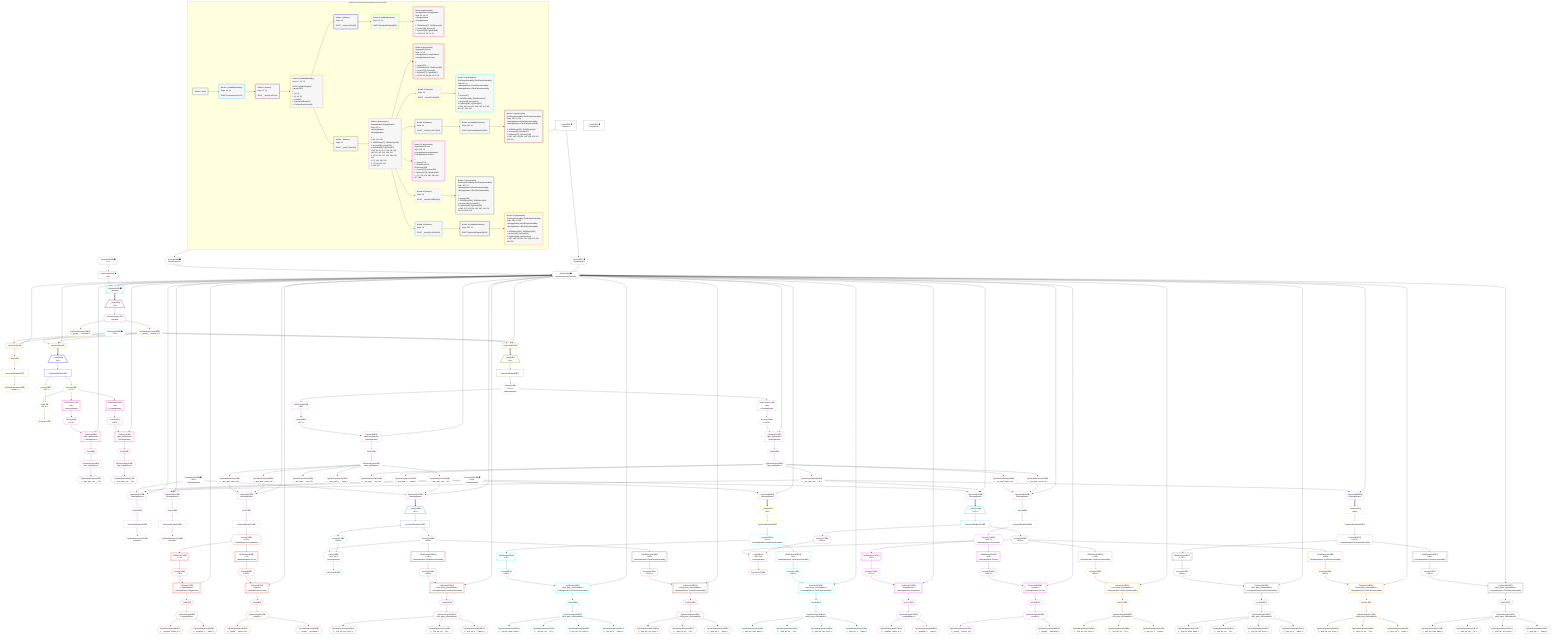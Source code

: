 %%{init: {'themeVariables': { 'fontSize': '12px'}}}%%
graph TD
    classDef path fill:#eee,stroke:#000,color:#000
    classDef plan fill:#fff,stroke-width:1px,color:#000
    classDef itemplan fill:#fff,stroke-width:2px,color:#000
    classDef unbatchedplan fill:#dff,stroke-width:1px,color:#000
    classDef sideeffectplan fill:#fcc,stroke-width:2px,color:#000
    classDef bucket fill:#f6f6f6,color:#000,stroke-width:2px,text-align:left


    %% plan dependencies
    Object13{{"Object[13∈0] ➊<br />ᐸ{pgSettings,withPgClient}ᐳ"}}:::plan
    Access11{{"Access[11∈0] ➊<br />ᐸ2.pgSettingsᐳ"}}:::plan
    Access12{{"Access[12∈0] ➊<br />ᐸ2.withPgClientᐳ"}}:::plan
    Access11 & Access12 --> Object13
    __Value2["__Value[2∈0] ➊<br />ᐸcontextᐳ"]:::plan
    __Value2 --> Access11
    __Value2 --> Access12
    Connection14{{"Connection[14∈0] ➊<br />ᐸ10ᐳ"}}:::plan
    Constant251{{"Constant[251∈0] ➊<br />ᐸ4ᐳ"}}:::plan
    Constant251 --> Connection14
    __Value4["__Value[4∈0] ➊<br />ᐸrootValueᐳ"]:::plan
    PgSelect15[["PgSelect[15∈1] ➊<br />ᐸpeopleᐳ"]]:::plan
    Object13 & Connection14 --> PgSelect15
    Connection24{{"Connection[24∈1] ➊<br />ᐸ20ᐳ"}}:::plan
    __Item16[/"__Item[16∈2]<br />ᐸ15ᐳ"\]:::itemplan
    PgSelect15 ==> __Item16
    PgSelectSingle17{{"PgSelectSingle[17∈2]<br />ᐸpeopleᐳ"}}:::plan
    __Item16 --> PgSelectSingle17
    PgUnionAll25[["PgUnionAll[25∈3]"]]:::plan
    PgClassExpression18{{"PgClassExpression[18∈3]<br />ᐸ__people__.”person_id”ᐳ"}}:::plan
    Object13 & PgClassExpression18 & Connection24 --> PgUnionAll25
    PgUnionAll29[["PgUnionAll[29∈3]"]]:::plan
    Object13 & PgClassExpression18 & Connection24 --> PgUnionAll29
    PgUnionAll53[["PgUnionAll[53∈3]"]]:::plan
    Object13 & PgClassExpression18 & Connection24 --> PgUnionAll53
    PgSelectSingle17 --> PgClassExpression18
    PgClassExpression19{{"PgClassExpression[19∈3]<br />ᐸ__people__.”username”ᐳ"}}:::plan
    PgSelectSingle17 --> PgClassExpression19
    First26{{"First[26∈3]"}}:::plan
    PgUnionAll25 --> First26
    PgUnionAllSingle27["PgUnionAllSingle[27∈3]"]:::plan
    First26 --> PgUnionAllSingle27
    PgClassExpression28{{"PgClassExpression[28∈3]<br />ᐸcount(*)ᐳ"}}:::plan
    PgUnionAllSingle27 --> PgClassExpression28
    __Item30[/"__Item[30∈4]<br />ᐸ29ᐳ"\]:::itemplan
    PgUnionAll29 ==> __Item30
    PgUnionAllSingle31["PgUnionAllSingle[31∈4]"]:::plan
    __Item30 --> PgUnionAllSingle31
    List35{{"List[35∈5]<br />ᐸ33,34ᐳ"}}:::plan
    Access33{{"Access[33∈5]<br />ᐸ31.0ᐳ"}}:::plan
    Access34{{"Access[34∈5]<br />ᐸ31.1ᐳ"}}:::plan
    Access33 & Access34 --> List35
    PgCursor32{{"PgCursor[32∈5]"}}:::plan
    List35 --> PgCursor32
    PgUnionAllSingle31 --> Access33
    PgUnionAllSingle31 --> Access34
    PgSelect39[["PgSelect[39∈6]<br />ᐸaws_applicationsᐳ<br />ᐳAwsApplication"]]:::plan
    Access38{{"Access[38∈6]<br />ᐸ37.0ᐳ"}}:::plan
    Object13 & Access38 --> PgSelect39
    PgSelect48[["PgSelect[48∈6]<br />ᐸgcp_applicationsᐳ<br />ᐳGcpApplication"]]:::plan
    Access47{{"Access[47∈6]<br />ᐸ46.0ᐳ"}}:::plan
    Object13 & Access47 --> PgSelect48
    JSONParse37[["JSONParse[37∈6]<br />ᐸ34ᐳ<br />ᐳAwsApplication"]]:::plan
    Access34 --> JSONParse37
    JSONParse37 --> Access38
    First43{{"First[43∈6]"}}:::plan
    PgSelect39 --> First43
    PgSelectSingle44{{"PgSelectSingle[44∈6]<br />ᐸaws_applicationsᐳ"}}:::plan
    First43 --> PgSelectSingle44
    PgClassExpression45{{"PgClassExpression[45∈6]<br />ᐸ__aws_appl...ons__.”id”ᐳ"}}:::plan
    PgSelectSingle44 --> PgClassExpression45
    JSONParse46[["JSONParse[46∈6]<br />ᐸ34ᐳ<br />ᐳGcpApplication"]]:::plan
    Access34 --> JSONParse46
    JSONParse46 --> Access47
    First50{{"First[50∈6]"}}:::plan
    PgSelect48 --> First50
    PgSelectSingle51{{"PgSelectSingle[51∈6]<br />ᐸgcp_applicationsᐳ"}}:::plan
    First50 --> PgSelectSingle51
    PgClassExpression52{{"PgClassExpression[52∈6]<br />ᐸ__gcp_appl...ons__.”id”ᐳ"}}:::plan
    PgSelectSingle51 --> PgClassExpression52
    __Item54[/"__Item[54∈7]<br />ᐸ53ᐳ"\]:::itemplan
    PgUnionAll53 ==> __Item54
    PgUnionAllSingle55["PgUnionAllSingle[55∈7]"]:::plan
    __Item54 --> PgUnionAllSingle55
    PgUnionAll70[["PgUnionAll[70∈8]<br />ᐳAwsApplication"]]:::plan
    PgClassExpression68{{"PgClassExpression[68∈8]<br />ᐸ__aws_appl...person_id”ᐳ"}}:::plan
    PgClassExpression69{{"PgClassExpression[69∈8]<br />ᐸ__aws_appl...zation_id”ᐳ"}}:::plan
    Object13 & PgClassExpression68 & PgClassExpression69 --> PgUnionAll70
    PgUnionAll123[["PgUnionAll[123∈8]<br />ᐳAwsApplication"]]:::plan
    PgClassExpression66{{"PgClassExpression[66∈8]<br />ᐸ__aws_appl...ons__.”id”ᐳ"}}:::plan
    Connection122{{"Connection[122∈8] ➊<br />ᐸ120ᐳ<br />ᐳAwsApplication"}}:::plan
    Object13 & PgClassExpression66 & Connection122 --> PgUnionAll123
    PgUnionAll127[["PgUnionAll[127∈8]<br />ᐳAwsApplication"]]:::plan
    Object13 & PgClassExpression66 & Connection122 --> PgUnionAll127
    PgUnionAll166[["PgUnionAll[166∈8]<br />ᐳGcpApplication"]]:::plan
    PgClassExpression164{{"PgClassExpression[164∈8]<br />ᐸ__gcp_appl...person_id”ᐳ"}}:::plan
    PgClassExpression165{{"PgClassExpression[165∈8]<br />ᐸ__gcp_appl...zation_id”ᐳ"}}:::plan
    Object13 & PgClassExpression164 & PgClassExpression165 --> PgUnionAll166
    PgUnionAll219[["PgUnionAll[219∈8]<br />ᐳGcpApplication"]]:::plan
    PgClassExpression162{{"PgClassExpression[162∈8]<br />ᐸ__gcp_appl...ons__.”id”ᐳ"}}:::plan
    Connection218{{"Connection[218∈8] ➊<br />ᐸ216ᐳ<br />ᐳGcpApplication"}}:::plan
    Object13 & PgClassExpression162 & Connection218 --> PgUnionAll219
    PgUnionAll223[["PgUnionAll[223∈8]<br />ᐳGcpApplication"]]:::plan
    Object13 & PgClassExpression162 & Connection218 --> PgUnionAll223
    PgSelect59[["PgSelect[59∈8]<br />ᐸaws_applicationsᐳ<br />ᐳAwsApplication"]]:::plan
    Access58{{"Access[58∈8]<br />ᐸ57.0ᐳ"}}:::plan
    Object13 & Access58 --> PgSelect59
    PgUnionAll93[["PgUnionAll[93∈8]<br />ᐳAwsApplication"]]:::plan
    Object13 & PgClassExpression66 --> PgUnionAll93
    PgSelect157[["PgSelect[157∈8]<br />ᐸgcp_applicationsᐳ<br />ᐳGcpApplication"]]:::plan
    Access156{{"Access[156∈8]<br />ᐸ155.0ᐳ"}}:::plan
    Object13 & Access156 --> PgSelect157
    PgUnionAll189[["PgUnionAll[189∈8]<br />ᐳGcpApplication"]]:::plan
    Object13 & PgClassExpression162 --> PgUnionAll189
    Access56{{"Access[56∈8]<br />ᐸ55.1ᐳ<br />ᐳAwsApplication"}}:::plan
    PgUnionAllSingle55 --> Access56
    JSONParse57[["JSONParse[57∈8]<br />ᐸ56ᐳ"]]:::plan
    Access56 --> JSONParse57
    JSONParse57 --> Access58
    First63{{"First[63∈8]"}}:::plan
    PgSelect59 --> First63
    PgSelectSingle64{{"PgSelectSingle[64∈8]<br />ᐸaws_applicationsᐳ"}}:::plan
    First63 --> PgSelectSingle64
    PgClassExpression65{{"PgClassExpression[65∈8]<br />ᐸ__aws_appl..._.”aws_id”ᐳ"}}:::plan
    PgSelectSingle64 --> PgClassExpression65
    PgSelectSingle64 --> PgClassExpression66
    PgClassExpression67{{"PgClassExpression[67∈8]<br />ᐸ__aws_appl...s__.”name”ᐳ"}}:::plan
    PgSelectSingle64 --> PgClassExpression67
    PgSelectSingle64 --> PgClassExpression68
    PgSelectSingle64 --> PgClassExpression69
    First72{{"First[72∈8]"}}:::plan
    PgUnionAll70 --> First72
    PgUnionAllSingle73["PgUnionAllSingle[73∈8]"]:::plan
    First72 --> PgUnionAllSingle73
    First124{{"First[124∈8]"}}:::plan
    PgUnionAll123 --> First124
    PgUnionAllSingle125["PgUnionAllSingle[125∈8]"]:::plan
    First124 --> PgUnionAllSingle125
    PgClassExpression126{{"PgClassExpression[126∈8]<br />ᐸcount(*)ᐳ"}}:::plan
    PgUnionAllSingle125 --> PgClassExpression126
    JSONParse155[["JSONParse[155∈8]<br />ᐸ56ᐳ<br />ᐳGcpApplication"]]:::plan
    Access56 --> JSONParse155
    JSONParse155 --> Access156
    First159{{"First[159∈8]"}}:::plan
    PgSelect157 --> First159
    PgSelectSingle160{{"PgSelectSingle[160∈8]<br />ᐸgcp_applicationsᐳ"}}:::plan
    First159 --> PgSelectSingle160
    PgClassExpression161{{"PgClassExpression[161∈8]<br />ᐸ__gcp_appl..._.”gcp_id”ᐳ"}}:::plan
    PgSelectSingle160 --> PgClassExpression161
    PgSelectSingle160 --> PgClassExpression162
    PgClassExpression163{{"PgClassExpression[163∈8]<br />ᐸ__gcp_appl...s__.”name”ᐳ"}}:::plan
    PgSelectSingle160 --> PgClassExpression163
    PgSelectSingle160 --> PgClassExpression164
    PgSelectSingle160 --> PgClassExpression165
    First168{{"First[168∈8]"}}:::plan
    PgUnionAll166 --> First168
    PgUnionAllSingle169["PgUnionAllSingle[169∈8]"]:::plan
    First168 --> PgUnionAllSingle169
    First220{{"First[220∈8]"}}:::plan
    PgUnionAll219 --> First220
    PgUnionAllSingle221["PgUnionAllSingle[221∈8]"]:::plan
    First220 --> PgUnionAllSingle221
    PgClassExpression222{{"PgClassExpression[222∈8]<br />ᐸcount(*)ᐳ"}}:::plan
    PgUnionAllSingle221 --> PgClassExpression222
    PgSelect77[["PgSelect[77∈9]<br />ᐸorganizationsᐳ<br />ᐳAwsApplicationᐳOrganization"]]:::plan
    Access76{{"Access[76∈9]<br />ᐸ75.0ᐳ"}}:::plan
    Object13 & Access76 --> PgSelect77
    PgSelect87[["PgSelect[87∈9]<br />ᐸpeopleᐳ<br />ᐳAwsApplicationᐳPerson"]]:::plan
    Access86{{"Access[86∈9]<br />ᐸ85.0ᐳ"}}:::plan
    Object13 & Access86 --> PgSelect87
    Access74{{"Access[74∈9]<br />ᐸ73.1ᐳ<br />ᐳAwsApplicationᐳOrganization"}}:::plan
    PgUnionAllSingle73 --> Access74
    JSONParse75[["JSONParse[75∈9]<br />ᐸ74ᐳ"]]:::plan
    Access74 --> JSONParse75
    JSONParse75 --> Access76
    First81{{"First[81∈9]"}}:::plan
    PgSelect77 --> First81
    PgSelectSingle82{{"PgSelectSingle[82∈9]<br />ᐸorganizationsᐳ"}}:::plan
    First81 --> PgSelectSingle82
    PgClassExpression83{{"PgClassExpression[83∈9]<br />ᐸ__organiza...zation_id”ᐳ"}}:::plan
    PgSelectSingle82 --> PgClassExpression83
    PgClassExpression84{{"PgClassExpression[84∈9]<br />ᐸ__organiza...s__.”name”ᐳ"}}:::plan
    PgSelectSingle82 --> PgClassExpression84
    JSONParse85[["JSONParse[85∈9]<br />ᐸ74ᐳ<br />ᐳAwsApplicationᐳPerson"]]:::plan
    Access74 --> JSONParse85
    JSONParse85 --> Access86
    First89{{"First[89∈9]"}}:::plan
    PgSelect87 --> First89
    PgSelectSingle90{{"PgSelectSingle[90∈9]<br />ᐸpeopleᐳ"}}:::plan
    First89 --> PgSelectSingle90
    PgClassExpression91{{"PgClassExpression[91∈9]<br />ᐸ__people__.”person_id”ᐳ"}}:::plan
    PgSelectSingle90 --> PgClassExpression91
    PgClassExpression92{{"PgClassExpression[92∈9]<br />ᐸ__people__.”username”ᐳ"}}:::plan
    PgSelectSingle90 --> PgClassExpression92
    __Item95[/"__Item[95∈10]<br />ᐸ93ᐳ"\]:::itemplan
    PgUnionAll93 ==> __Item95
    PgUnionAllSingle96["PgUnionAllSingle[96∈10]"]:::plan
    __Item95 --> PgUnionAllSingle96
    PgSelect100[["PgSelect[100∈11]<br />ᐸfirst_party_vulnerabilitiesᐳ<br />ᐳAwsApplicationᐳFirstPartyVulnerability"]]:::plan
    Access99{{"Access[99∈11]<br />ᐸ98.0ᐳ"}}:::plan
    Object13 & Access99 --> PgSelect100
    PgSelect112[["PgSelect[112∈11]<br />ᐸthird_party_vulnerabilitiesᐳ<br />ᐳAwsApplicationᐳThirdPartyVulnerability"]]:::plan
    Access111{{"Access[111∈11]<br />ᐸ110.0ᐳ"}}:::plan
    Object13 & Access111 --> PgSelect112
    Access97{{"Access[97∈11]<br />ᐸ96.1ᐳ<br />ᐳAwsApplicationᐳFirstPartyVulnerability"}}:::plan
    PgUnionAllSingle96 --> Access97
    JSONParse98[["JSONParse[98∈11]<br />ᐸ97ᐳ"]]:::plan
    Access97 --> JSONParse98
    JSONParse98 --> Access99
    First104{{"First[104∈11]"}}:::plan
    PgSelect100 --> First104
    PgSelectSingle105{{"PgSelectSingle[105∈11]<br />ᐸfirst_party_vulnerabilitiesᐳ"}}:::plan
    First104 --> PgSelectSingle105
    PgClassExpression106{{"PgClassExpression[106∈11]<br />ᐸ__first_pa...team_name”ᐳ"}}:::plan
    PgSelectSingle105 --> PgClassExpression106
    PgClassExpression107{{"PgClassExpression[107∈11]<br />ᐸ__first_pa...ies__.”id”ᐳ"}}:::plan
    PgSelectSingle105 --> PgClassExpression107
    PgClassExpression108{{"PgClassExpression[108∈11]<br />ᐸ__first_pa...vss_score”ᐳ"}}:::plan
    PgSelectSingle105 --> PgClassExpression108
    PgClassExpression109{{"PgClassExpression[109∈11]<br />ᐸ__first_pa...s__.”name”ᐳ"}}:::plan
    PgSelectSingle105 --> PgClassExpression109
    JSONParse110[["JSONParse[110∈11]<br />ᐸ97ᐳ<br />ᐳAwsApplicationᐳThirdPartyVulnerability"]]:::plan
    Access97 --> JSONParse110
    JSONParse110 --> Access111
    First114{{"First[114∈11]"}}:::plan
    PgSelect112 --> First114
    PgSelectSingle115{{"PgSelectSingle[115∈11]<br />ᐸthird_party_vulnerabilitiesᐳ"}}:::plan
    First114 --> PgSelectSingle115
    PgClassExpression116{{"PgClassExpression[116∈11]<br />ᐸ__third_pa...ndor_name”ᐳ"}}:::plan
    PgSelectSingle115 --> PgClassExpression116
    PgClassExpression117{{"PgClassExpression[117∈11]<br />ᐸ__third_pa...ies__.”id”ᐳ"}}:::plan
    PgSelectSingle115 --> PgClassExpression117
    PgClassExpression118{{"PgClassExpression[118∈11]<br />ᐸ__third_pa...vss_score”ᐳ"}}:::plan
    PgSelectSingle115 --> PgClassExpression118
    PgClassExpression119{{"PgClassExpression[119∈11]<br />ᐸ__third_pa...s__.”name”ᐳ"}}:::plan
    PgSelectSingle115 --> PgClassExpression119
    __Item128[/"__Item[128∈12]<br />ᐸ127ᐳ"\]:::itemplan
    PgUnionAll127 ==> __Item128
    PgUnionAllSingle129["PgUnionAllSingle[129∈12]"]:::plan
    __Item128 --> PgUnionAllSingle129
    List133{{"List[133∈13]<br />ᐸ131,132ᐳ<br />ᐳAwsApplication"}}:::plan
    Access131{{"Access[131∈13]<br />ᐸ129.0ᐳ"}}:::plan
    Access132{{"Access[132∈13]<br />ᐸ129.1ᐳ"}}:::plan
    Access131 & Access132 --> List133
    PgCursor130{{"PgCursor[130∈13]"}}:::plan
    List133 --> PgCursor130
    PgUnionAllSingle129 --> Access131
    PgUnionAllSingle129 --> Access132
    PgSelect137[["PgSelect[137∈14]<br />ᐸfirst_party_vulnerabilitiesᐳ<br />ᐳAwsApplicationᐳFirstPartyVulnerability"]]:::plan
    Access136{{"Access[136∈14]<br />ᐸ135.0ᐳ"}}:::plan
    Object13 & Access136 --> PgSelect137
    PgSelect148[["PgSelect[148∈14]<br />ᐸthird_party_vulnerabilitiesᐳ<br />ᐳAwsApplicationᐳThirdPartyVulnerability"]]:::plan
    Access147{{"Access[147∈14]<br />ᐸ146.0ᐳ"}}:::plan
    Object13 & Access147 --> PgSelect148
    JSONParse135[["JSONParse[135∈14]<br />ᐸ132ᐳ<br />ᐳAwsApplicationᐳFirstPartyVulnerability"]]:::plan
    Access132 --> JSONParse135
    JSONParse135 --> Access136
    First141{{"First[141∈14]"}}:::plan
    PgSelect137 --> First141
    PgSelectSingle142{{"PgSelectSingle[142∈14]<br />ᐸfirst_party_vulnerabilitiesᐳ"}}:::plan
    First141 --> PgSelectSingle142
    PgClassExpression143{{"PgClassExpression[143∈14]<br />ᐸ__first_pa...vss_score”ᐳ"}}:::plan
    PgSelectSingle142 --> PgClassExpression143
    PgClassExpression144{{"PgClassExpression[144∈14]<br />ᐸ__first_pa...ies__.”id”ᐳ"}}:::plan
    PgSelectSingle142 --> PgClassExpression144
    PgClassExpression145{{"PgClassExpression[145∈14]<br />ᐸ__first_pa...s__.”name”ᐳ"}}:::plan
    PgSelectSingle142 --> PgClassExpression145
    JSONParse146[["JSONParse[146∈14]<br />ᐸ132ᐳ<br />ᐳAwsApplicationᐳThirdPartyVulnerability"]]:::plan
    Access132 --> JSONParse146
    JSONParse146 --> Access147
    First150{{"First[150∈14]"}}:::plan
    PgSelect148 --> First150
    PgSelectSingle151{{"PgSelectSingle[151∈14]<br />ᐸthird_party_vulnerabilitiesᐳ"}}:::plan
    First150 --> PgSelectSingle151
    PgClassExpression152{{"PgClassExpression[152∈14]<br />ᐸ__third_pa...vss_score”ᐳ"}}:::plan
    PgSelectSingle151 --> PgClassExpression152
    PgClassExpression153{{"PgClassExpression[153∈14]<br />ᐸ__third_pa...ies__.”id”ᐳ"}}:::plan
    PgSelectSingle151 --> PgClassExpression153
    PgClassExpression154{{"PgClassExpression[154∈14]<br />ᐸ__third_pa...s__.”name”ᐳ"}}:::plan
    PgSelectSingle151 --> PgClassExpression154
    PgSelect173[["PgSelect[173∈15]<br />ᐸorganizationsᐳ<br />ᐳGcpApplicationᐳOrganization"]]:::plan
    Access172{{"Access[172∈15]<br />ᐸ171.0ᐳ"}}:::plan
    Object13 & Access172 --> PgSelect173
    PgSelect183[["PgSelect[183∈15]<br />ᐸpeopleᐳ<br />ᐳGcpApplicationᐳPerson"]]:::plan
    Access182{{"Access[182∈15]<br />ᐸ181.0ᐳ"}}:::plan
    Object13 & Access182 --> PgSelect183
    Access170{{"Access[170∈15]<br />ᐸ169.1ᐳ<br />ᐳGcpApplicationᐳOrganization"}}:::plan
    PgUnionAllSingle169 --> Access170
    JSONParse171[["JSONParse[171∈15]<br />ᐸ170ᐳ"]]:::plan
    Access170 --> JSONParse171
    JSONParse171 --> Access172
    First177{{"First[177∈15]"}}:::plan
    PgSelect173 --> First177
    PgSelectSingle178{{"PgSelectSingle[178∈15]<br />ᐸorganizationsᐳ"}}:::plan
    First177 --> PgSelectSingle178
    PgClassExpression179{{"PgClassExpression[179∈15]<br />ᐸ__organiza...zation_id”ᐳ"}}:::plan
    PgSelectSingle178 --> PgClassExpression179
    PgClassExpression180{{"PgClassExpression[180∈15]<br />ᐸ__organiza...s__.”name”ᐳ"}}:::plan
    PgSelectSingle178 --> PgClassExpression180
    JSONParse181[["JSONParse[181∈15]<br />ᐸ170ᐳ<br />ᐳGcpApplicationᐳPerson"]]:::plan
    Access170 --> JSONParse181
    JSONParse181 --> Access182
    First185{{"First[185∈15]"}}:::plan
    PgSelect183 --> First185
    PgSelectSingle186{{"PgSelectSingle[186∈15]<br />ᐸpeopleᐳ"}}:::plan
    First185 --> PgSelectSingle186
    PgClassExpression187{{"PgClassExpression[187∈15]<br />ᐸ__people__.”person_id”ᐳ"}}:::plan
    PgSelectSingle186 --> PgClassExpression187
    PgClassExpression188{{"PgClassExpression[188∈15]<br />ᐸ__people__.”username”ᐳ"}}:::plan
    PgSelectSingle186 --> PgClassExpression188
    __Item191[/"__Item[191∈16]<br />ᐸ189ᐳ"\]:::itemplan
    PgUnionAll189 ==> __Item191
    PgUnionAllSingle192["PgUnionAllSingle[192∈16]"]:::plan
    __Item191 --> PgUnionAllSingle192
    PgSelect196[["PgSelect[196∈17]<br />ᐸfirst_party_vulnerabilitiesᐳ<br />ᐳGcpApplicationᐳFirstPartyVulnerability"]]:::plan
    Access195{{"Access[195∈17]<br />ᐸ194.0ᐳ"}}:::plan
    Object13 & Access195 --> PgSelect196
    PgSelect208[["PgSelect[208∈17]<br />ᐸthird_party_vulnerabilitiesᐳ<br />ᐳGcpApplicationᐳThirdPartyVulnerability"]]:::plan
    Access207{{"Access[207∈17]<br />ᐸ206.0ᐳ"}}:::plan
    Object13 & Access207 --> PgSelect208
    Access193{{"Access[193∈17]<br />ᐸ192.1ᐳ<br />ᐳGcpApplicationᐳFirstPartyVulnerability"}}:::plan
    PgUnionAllSingle192 --> Access193
    JSONParse194[["JSONParse[194∈17]<br />ᐸ193ᐳ"]]:::plan
    Access193 --> JSONParse194
    JSONParse194 --> Access195
    First200{{"First[200∈17]"}}:::plan
    PgSelect196 --> First200
    PgSelectSingle201{{"PgSelectSingle[201∈17]<br />ᐸfirst_party_vulnerabilitiesᐳ"}}:::plan
    First200 --> PgSelectSingle201
    PgClassExpression202{{"PgClassExpression[202∈17]<br />ᐸ__first_pa...team_name”ᐳ"}}:::plan
    PgSelectSingle201 --> PgClassExpression202
    PgClassExpression203{{"PgClassExpression[203∈17]<br />ᐸ__first_pa...ies__.”id”ᐳ"}}:::plan
    PgSelectSingle201 --> PgClassExpression203
    PgClassExpression204{{"PgClassExpression[204∈17]<br />ᐸ__first_pa...vss_score”ᐳ"}}:::plan
    PgSelectSingle201 --> PgClassExpression204
    PgClassExpression205{{"PgClassExpression[205∈17]<br />ᐸ__first_pa...s__.”name”ᐳ"}}:::plan
    PgSelectSingle201 --> PgClassExpression205
    JSONParse206[["JSONParse[206∈17]<br />ᐸ193ᐳ<br />ᐳGcpApplicationᐳThirdPartyVulnerability"]]:::plan
    Access193 --> JSONParse206
    JSONParse206 --> Access207
    First210{{"First[210∈17]"}}:::plan
    PgSelect208 --> First210
    PgSelectSingle211{{"PgSelectSingle[211∈17]<br />ᐸthird_party_vulnerabilitiesᐳ"}}:::plan
    First210 --> PgSelectSingle211
    PgClassExpression212{{"PgClassExpression[212∈17]<br />ᐸ__third_pa...ndor_name”ᐳ"}}:::plan
    PgSelectSingle211 --> PgClassExpression212
    PgClassExpression213{{"PgClassExpression[213∈17]<br />ᐸ__third_pa...ies__.”id”ᐳ"}}:::plan
    PgSelectSingle211 --> PgClassExpression213
    PgClassExpression214{{"PgClassExpression[214∈17]<br />ᐸ__third_pa...vss_score”ᐳ"}}:::plan
    PgSelectSingle211 --> PgClassExpression214
    PgClassExpression215{{"PgClassExpression[215∈17]<br />ᐸ__third_pa...s__.”name”ᐳ"}}:::plan
    PgSelectSingle211 --> PgClassExpression215
    __Item224[/"__Item[224∈18]<br />ᐸ223ᐳ"\]:::itemplan
    PgUnionAll223 ==> __Item224
    PgUnionAllSingle225["PgUnionAllSingle[225∈18]"]:::plan
    __Item224 --> PgUnionAllSingle225
    List229{{"List[229∈19]<br />ᐸ227,228ᐳ<br />ᐳGcpApplication"}}:::plan
    Access227{{"Access[227∈19]<br />ᐸ225.0ᐳ"}}:::plan
    Access228{{"Access[228∈19]<br />ᐸ225.1ᐳ"}}:::plan
    Access227 & Access228 --> List229
    PgCursor226{{"PgCursor[226∈19]"}}:::plan
    List229 --> PgCursor226
    PgUnionAllSingle225 --> Access227
    PgUnionAllSingle225 --> Access228
    PgSelect233[["PgSelect[233∈20]<br />ᐸfirst_party_vulnerabilitiesᐳ<br />ᐳGcpApplicationᐳFirstPartyVulnerability"]]:::plan
    Access232{{"Access[232∈20]<br />ᐸ231.0ᐳ"}}:::plan
    Object13 & Access232 --> PgSelect233
    PgSelect244[["PgSelect[244∈20]<br />ᐸthird_party_vulnerabilitiesᐳ<br />ᐳGcpApplicationᐳThirdPartyVulnerability"]]:::plan
    Access243{{"Access[243∈20]<br />ᐸ242.0ᐳ"}}:::plan
    Object13 & Access243 --> PgSelect244
    JSONParse231[["JSONParse[231∈20]<br />ᐸ228ᐳ<br />ᐳGcpApplicationᐳFirstPartyVulnerability"]]:::plan
    Access228 --> JSONParse231
    JSONParse231 --> Access232
    First237{{"First[237∈20]"}}:::plan
    PgSelect233 --> First237
    PgSelectSingle238{{"PgSelectSingle[238∈20]<br />ᐸfirst_party_vulnerabilitiesᐳ"}}:::plan
    First237 --> PgSelectSingle238
    PgClassExpression239{{"PgClassExpression[239∈20]<br />ᐸ__first_pa...vss_score”ᐳ"}}:::plan
    PgSelectSingle238 --> PgClassExpression239
    PgClassExpression240{{"PgClassExpression[240∈20]<br />ᐸ__first_pa...ies__.”id”ᐳ"}}:::plan
    PgSelectSingle238 --> PgClassExpression240
    PgClassExpression241{{"PgClassExpression[241∈20]<br />ᐸ__first_pa...s__.”name”ᐳ"}}:::plan
    PgSelectSingle238 --> PgClassExpression241
    JSONParse242[["JSONParse[242∈20]<br />ᐸ228ᐳ<br />ᐳGcpApplicationᐳThirdPartyVulnerability"]]:::plan
    Access228 --> JSONParse242
    JSONParse242 --> Access243
    First246{{"First[246∈20]"}}:::plan
    PgSelect244 --> First246
    PgSelectSingle247{{"PgSelectSingle[247∈20]<br />ᐸthird_party_vulnerabilitiesᐳ"}}:::plan
    First246 --> PgSelectSingle247
    PgClassExpression248{{"PgClassExpression[248∈20]<br />ᐸ__third_pa...vss_score”ᐳ"}}:::plan
    PgSelectSingle247 --> PgClassExpression248
    PgClassExpression249{{"PgClassExpression[249∈20]<br />ᐸ__third_pa...ies__.”id”ᐳ"}}:::plan
    PgSelectSingle247 --> PgClassExpression249
    PgClassExpression250{{"PgClassExpression[250∈20]<br />ᐸ__third_pa...s__.”name”ᐳ"}}:::plan
    PgSelectSingle247 --> PgClassExpression250

    %% define steps

    subgraph "Buckets for queries/polymorphic/person-app-vulns"
    Bucket0("Bucket 0 (root)"):::bucket
    classDef bucket0 stroke:#696969
    class Bucket0,__Value2,__Value4,Access11,Access12,Object13,Connection14,Constant251 bucket0
    Bucket1("Bucket 1 (nullableBoundary)<br />Deps: 13, 14<br /><br />ROOT Connectionᐸ10ᐳ[14]"):::bucket
    classDef bucket1 stroke:#00bfff
    class Bucket1,PgSelect15,Connection24 bucket1
    Bucket2("Bucket 2 (listItem)<br />Deps: 13, 24<br /><br />ROOT __Item{2}ᐸ15ᐳ[16]"):::bucket
    classDef bucket2 stroke:#7f007f
    class Bucket2,__Item16,PgSelectSingle17 bucket2
    Bucket3("Bucket 3 (nullableBoundary)<br />Deps: 17, 13, 24<br /><br />ROOT PgSelectSingle{2}ᐸpeopleᐳ[17]<br />1: <br />ᐳ: 18, 19<br />2: 25, 29, 53<br />ᐳ: First[26]<br />3: PgUnionAllSingle[27]<br />ᐳ: PgClassExpression[28]"):::bucket
    classDef bucket3 stroke:#ffa500
    class Bucket3,PgClassExpression18,PgClassExpression19,PgUnionAll25,First26,PgUnionAllSingle27,PgClassExpression28,PgUnionAll29,PgUnionAll53 bucket3
    Bucket4("Bucket 4 (listItem)<br />Deps: 13<br /><br />ROOT __Item{4}ᐸ29ᐳ[30]"):::bucket
    classDef bucket4 stroke:#0000ff
    class Bucket4,__Item30,PgUnionAllSingle31 bucket4
    Bucket5("Bucket 5 (nullableBoundary)<br />Deps: 31, 13<br /><br />ROOT PgUnionAllSingle{4}[31]"):::bucket
    classDef bucket5 stroke:#7fff00
    class Bucket5,PgCursor32,Access33,Access34,List35 bucket5
    Bucket6("Bucket 6 (polymorphic)<br />AwsApplication,GcpApplication<br />Deps: 34, 13, 31<br />ᐳAwsApplication<br />ᐳGcpApplication<br /><br />1: JSONParse[37], JSONParse[46]<br />ᐳ: Access[38], Access[47]<br />2: PgSelect[39], PgSelect[48]<br />ᐳ: 43, 44, 45, 50, 51, 52"):::bucket
    classDef bucket6 stroke:#ff1493
    class Bucket6,JSONParse37,Access38,PgSelect39,First43,PgSelectSingle44,PgClassExpression45,JSONParse46,Access47,PgSelect48,First50,PgSelectSingle51,PgClassExpression52 bucket6
    Bucket7("Bucket 7 (listItem)<br />Deps: 13<br /><br />ROOT __Item{7}ᐸ53ᐳ[54]"):::bucket
    classDef bucket7 stroke:#808000
    class Bucket7,__Item54,PgUnionAllSingle55 bucket7
    Bucket8("Bucket 8 (polymorphic)<br />AwsApplication,GcpApplication<br />Deps: 55, 13<br />ᐳAwsApplication<br />ᐳGcpApplication<br /><br />1: <br />ᐳ: 56, 122, 218<br />2: JSONParse[57], JSONParse[155]<br />ᐳ: Access[58], Access[156]<br />3: PgSelect[59], PgSelect[157]<br />ᐳ: 63, 64, 65, 66, 67, 68, 69, 159, 160, 161, 162, 163, 164, 165<br />4: 70, 93, 123, 127, 166, 189, 219, 223<br />ᐳ: 72, 124, 168, 220<br />5: 73, 125, 169, 221<br />ᐳ: 126, 222"):::bucket
    classDef bucket8 stroke:#dda0dd
    class Bucket8,Access56,JSONParse57,Access58,PgSelect59,First63,PgSelectSingle64,PgClassExpression65,PgClassExpression66,PgClassExpression67,PgClassExpression68,PgClassExpression69,PgUnionAll70,First72,PgUnionAllSingle73,PgUnionAll93,Connection122,PgUnionAll123,First124,PgUnionAllSingle125,PgClassExpression126,PgUnionAll127,JSONParse155,Access156,PgSelect157,First159,PgSelectSingle160,PgClassExpression161,PgClassExpression162,PgClassExpression163,PgClassExpression164,PgClassExpression165,PgUnionAll166,First168,PgUnionAllSingle169,PgUnionAll189,Connection218,PgUnionAll219,First220,PgUnionAllSingle221,PgClassExpression222,PgUnionAll223 bucket8
    Bucket9("Bucket 9 (polymorphic)<br />Organization,Person<br />Deps: 73, 13<br />ᐳAwsApplicationᐳOrganization<br />ᐳAwsApplicationᐳPerson<br /><br />1: <br />ᐳ: Access[74]<br />2: JSONParse[75], JSONParse[85]<br />ᐳ: Access[76], Access[86]<br />3: PgSelect[77], PgSelect[87]<br />ᐳ: 81, 82, 83, 84, 89, 90, 91, 92"):::bucket
    classDef bucket9 stroke:#ff0000
    class Bucket9,Access74,JSONParse75,Access76,PgSelect77,First81,PgSelectSingle82,PgClassExpression83,PgClassExpression84,JSONParse85,Access86,PgSelect87,First89,PgSelectSingle90,PgClassExpression91,PgClassExpression92 bucket9
    Bucket10("Bucket 10 (listItem)<br />Deps: 13<br /><br />ROOT __Item{10}ᐸ93ᐳ[95]"):::bucket
    classDef bucket10 stroke:#ffff00
    class Bucket10,__Item95,PgUnionAllSingle96 bucket10
    Bucket11("Bucket 11 (polymorphic)<br />FirstPartyVulnerability,ThirdPartyVulnerability<br />Deps: 96, 13<br />ᐳAwsApplicationᐳFirstPartyVulnerability<br />ᐳAwsApplicationᐳThirdPartyVulnerability<br /><br />1: <br />ᐳ: Access[97]<br />2: JSONParse[98], JSONParse[110]<br />ᐳ: Access[99], Access[111]<br />3: PgSelect[100], PgSelect[112]<br />ᐳ: 104, 105, 106, 107, 108, 109, 114, 115, 116, 117, 118, 119"):::bucket
    classDef bucket11 stroke:#00ffff
    class Bucket11,Access97,JSONParse98,Access99,PgSelect100,First104,PgSelectSingle105,PgClassExpression106,PgClassExpression107,PgClassExpression108,PgClassExpression109,JSONParse110,Access111,PgSelect112,First114,PgSelectSingle115,PgClassExpression116,PgClassExpression117,PgClassExpression118,PgClassExpression119 bucket11
    Bucket12("Bucket 12 (listItem)<br />Deps: 13<br /><br />ROOT __Item{12}ᐸ127ᐳ[128]"):::bucket
    classDef bucket12 stroke:#4169e1
    class Bucket12,__Item128,PgUnionAllSingle129 bucket12
    Bucket13("Bucket 13 (nullableBoundary)<br />Deps: 129, 13<br /><br />ROOT PgUnionAllSingle{12}[129]"):::bucket
    classDef bucket13 stroke:#3cb371
    class Bucket13,PgCursor130,Access131,Access132,List133 bucket13
    Bucket14("Bucket 14 (polymorphic)<br />FirstPartyVulnerability,ThirdPartyVulnerability<br />Deps: 132, 13, 129<br />ᐳAwsApplicationᐳFirstPartyVulnerability<br />ᐳAwsApplicationᐳThirdPartyVulnerability<br /><br />1: JSONParse[135], JSONParse[146]<br />ᐳ: Access[136], Access[147]<br />2: PgSelect[137], PgSelect[148]<br />ᐳ: 141, 142, 143, 144, 145, 150, 151, 152, 153, 154"):::bucket
    classDef bucket14 stroke:#a52a2a
    class Bucket14,JSONParse135,Access136,PgSelect137,First141,PgSelectSingle142,PgClassExpression143,PgClassExpression144,PgClassExpression145,JSONParse146,Access147,PgSelect148,First150,PgSelectSingle151,PgClassExpression152,PgClassExpression153,PgClassExpression154 bucket14
    Bucket15("Bucket 15 (polymorphic)<br />Organization,Person<br />Deps: 169, 13<br />ᐳGcpApplicationᐳOrganization<br />ᐳGcpApplicationᐳPerson<br /><br />1: <br />ᐳ: Access[170]<br />2: JSONParse[171], JSONParse[181]<br />ᐳ: Access[172], Access[182]<br />3: PgSelect[173], PgSelect[183]<br />ᐳ: 177, 178, 179, 180, 185, 186, 187, 188"):::bucket
    classDef bucket15 stroke:#ff00ff
    class Bucket15,Access170,JSONParse171,Access172,PgSelect173,First177,PgSelectSingle178,PgClassExpression179,PgClassExpression180,JSONParse181,Access182,PgSelect183,First185,PgSelectSingle186,PgClassExpression187,PgClassExpression188 bucket15
    Bucket16("Bucket 16 (listItem)<br />Deps: 13<br /><br />ROOT __Item{16}ᐸ189ᐳ[191]"):::bucket
    classDef bucket16 stroke:#f5deb3
    class Bucket16,__Item191,PgUnionAllSingle192 bucket16
    Bucket17("Bucket 17 (polymorphic)<br />FirstPartyVulnerability,ThirdPartyVulnerability<br />Deps: 192, 13<br />ᐳGcpApplicationᐳFirstPartyVulnerability<br />ᐳGcpApplicationᐳThirdPartyVulnerability<br /><br />1: <br />ᐳ: Access[193]<br />2: JSONParse[194], JSONParse[206]<br />ᐳ: Access[195], Access[207]<br />3: PgSelect[196], PgSelect[208]<br />ᐳ: 200, 201, 202, 203, 204, 205, 210, 211, 212, 213, 214, 215"):::bucket
    classDef bucket17 stroke:#696969
    class Bucket17,Access193,JSONParse194,Access195,PgSelect196,First200,PgSelectSingle201,PgClassExpression202,PgClassExpression203,PgClassExpression204,PgClassExpression205,JSONParse206,Access207,PgSelect208,First210,PgSelectSingle211,PgClassExpression212,PgClassExpression213,PgClassExpression214,PgClassExpression215 bucket17
    Bucket18("Bucket 18 (listItem)<br />Deps: 13<br /><br />ROOT __Item{18}ᐸ223ᐳ[224]"):::bucket
    classDef bucket18 stroke:#00bfff
    class Bucket18,__Item224,PgUnionAllSingle225 bucket18
    Bucket19("Bucket 19 (nullableBoundary)<br />Deps: 225, 13<br /><br />ROOT PgUnionAllSingle{18}[225]"):::bucket
    classDef bucket19 stroke:#7f007f
    class Bucket19,PgCursor226,Access227,Access228,List229 bucket19
    Bucket20("Bucket 20 (polymorphic)<br />FirstPartyVulnerability,ThirdPartyVulnerability<br />Deps: 228, 13, 225<br />ᐳGcpApplicationᐳFirstPartyVulnerability<br />ᐳGcpApplicationᐳThirdPartyVulnerability<br /><br />1: JSONParse[231], JSONParse[242]<br />ᐳ: Access[232], Access[243]<br />2: PgSelect[233], PgSelect[244]<br />ᐳ: 237, 238, 239, 240, 241, 246, 247, 248, 249, 250"):::bucket
    classDef bucket20 stroke:#ffa500
    class Bucket20,JSONParse231,Access232,PgSelect233,First237,PgSelectSingle238,PgClassExpression239,PgClassExpression240,PgClassExpression241,JSONParse242,Access243,PgSelect244,First246,PgSelectSingle247,PgClassExpression248,PgClassExpression249,PgClassExpression250 bucket20
    Bucket0 --> Bucket1
    Bucket1 --> Bucket2
    Bucket2 --> Bucket3
    Bucket3 --> Bucket4 & Bucket7
    Bucket4 --> Bucket5
    Bucket5 --> Bucket6
    Bucket7 --> Bucket8
    Bucket8 --> Bucket9 & Bucket10 & Bucket12 & Bucket15 & Bucket16 & Bucket18
    Bucket10 --> Bucket11
    Bucket12 --> Bucket13
    Bucket13 --> Bucket14
    Bucket16 --> Bucket17
    Bucket18 --> Bucket19
    Bucket19 --> Bucket20
    end